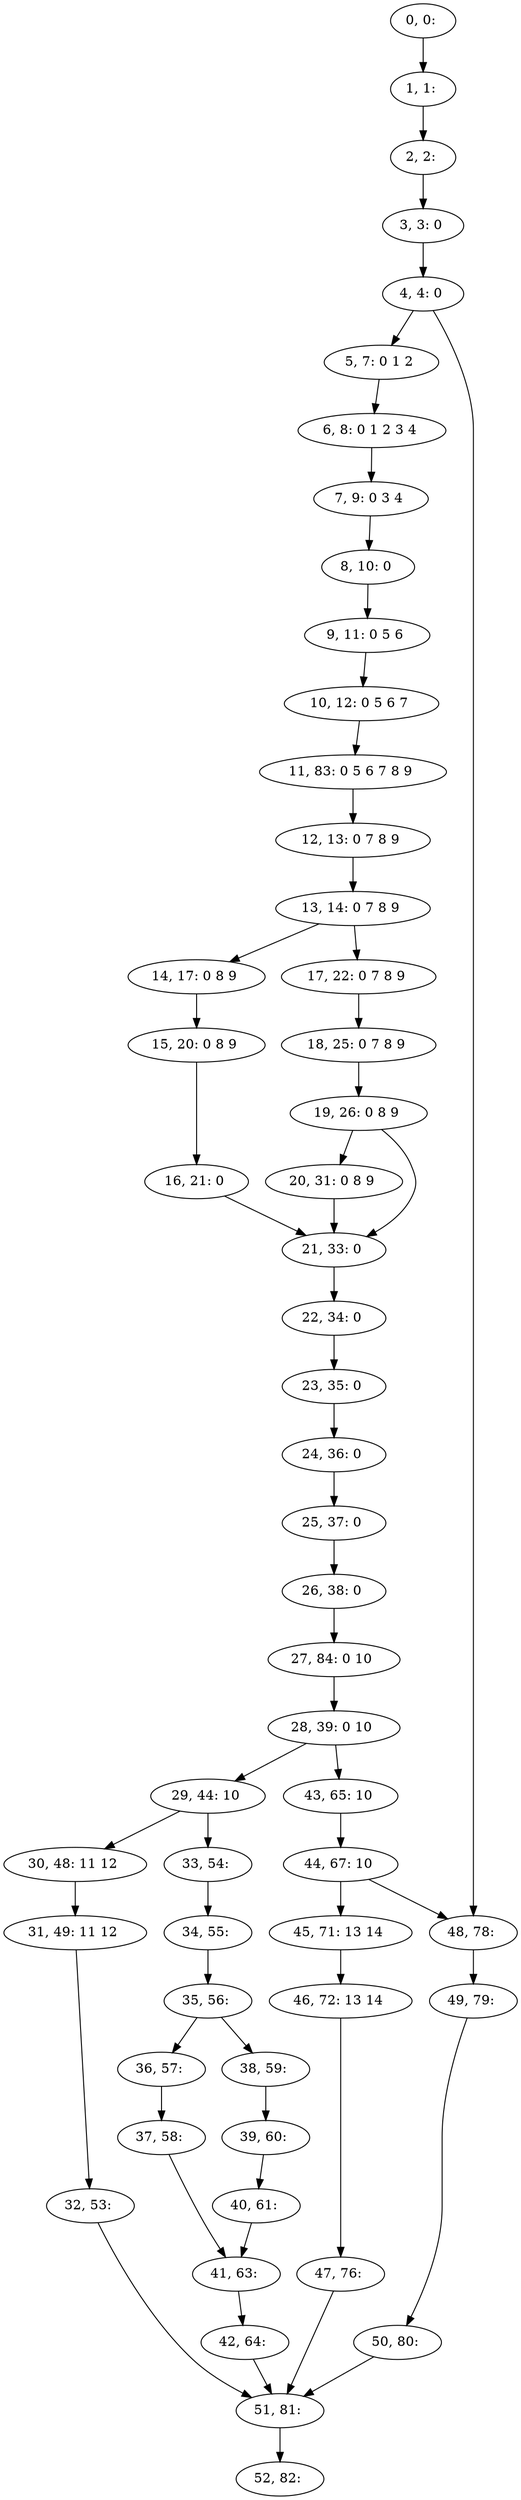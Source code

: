 digraph G {
0[label="0, 0: "];
1[label="1, 1: "];
2[label="2, 2: "];
3[label="3, 3: 0 "];
4[label="4, 4: 0 "];
5[label="5, 7: 0 1 2 "];
6[label="6, 8: 0 1 2 3 4 "];
7[label="7, 9: 0 3 4 "];
8[label="8, 10: 0 "];
9[label="9, 11: 0 5 6 "];
10[label="10, 12: 0 5 6 7 "];
11[label="11, 83: 0 5 6 7 8 9 "];
12[label="12, 13: 0 7 8 9 "];
13[label="13, 14: 0 7 8 9 "];
14[label="14, 17: 0 8 9 "];
15[label="15, 20: 0 8 9 "];
16[label="16, 21: 0 "];
17[label="17, 22: 0 7 8 9 "];
18[label="18, 25: 0 7 8 9 "];
19[label="19, 26: 0 8 9 "];
20[label="20, 31: 0 8 9 "];
21[label="21, 33: 0 "];
22[label="22, 34: 0 "];
23[label="23, 35: 0 "];
24[label="24, 36: 0 "];
25[label="25, 37: 0 "];
26[label="26, 38: 0 "];
27[label="27, 84: 0 10 "];
28[label="28, 39: 0 10 "];
29[label="29, 44: 10 "];
30[label="30, 48: 11 12 "];
31[label="31, 49: 11 12 "];
32[label="32, 53: "];
33[label="33, 54: "];
34[label="34, 55: "];
35[label="35, 56: "];
36[label="36, 57: "];
37[label="37, 58: "];
38[label="38, 59: "];
39[label="39, 60: "];
40[label="40, 61: "];
41[label="41, 63: "];
42[label="42, 64: "];
43[label="43, 65: 10 "];
44[label="44, 67: 10 "];
45[label="45, 71: 13 14 "];
46[label="46, 72: 13 14 "];
47[label="47, 76: "];
48[label="48, 78: "];
49[label="49, 79: "];
50[label="50, 80: "];
51[label="51, 81: "];
52[label="52, 82: "];
0->1 ;
1->2 ;
2->3 ;
3->4 ;
4->5 ;
4->48 ;
5->6 ;
6->7 ;
7->8 ;
8->9 ;
9->10 ;
10->11 ;
11->12 ;
12->13 ;
13->14 ;
13->17 ;
14->15 ;
15->16 ;
16->21 ;
17->18 ;
18->19 ;
19->20 ;
19->21 ;
20->21 ;
21->22 ;
22->23 ;
23->24 ;
24->25 ;
25->26 ;
26->27 ;
27->28 ;
28->29 ;
28->43 ;
29->30 ;
29->33 ;
30->31 ;
31->32 ;
32->51 ;
33->34 ;
34->35 ;
35->36 ;
35->38 ;
36->37 ;
37->41 ;
38->39 ;
39->40 ;
40->41 ;
41->42 ;
42->51 ;
43->44 ;
44->45 ;
44->48 ;
45->46 ;
46->47 ;
47->51 ;
48->49 ;
49->50 ;
50->51 ;
51->52 ;
}

